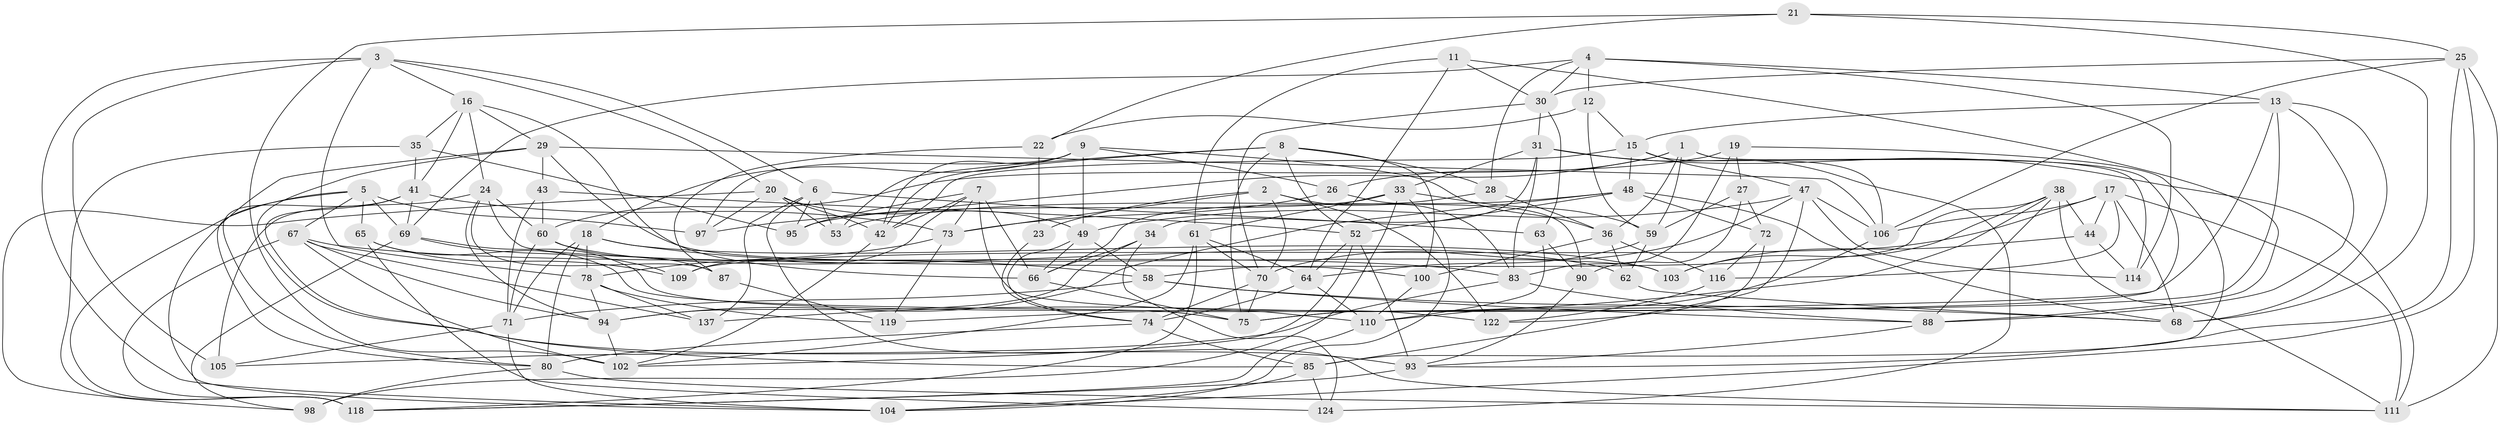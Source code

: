 // Generated by graph-tools (version 1.1) at 2025/52/02/27/25 19:52:30]
// undirected, 89 vertices, 233 edges
graph export_dot {
graph [start="1"]
  node [color=gray90,style=filled];
  1 [super="+40"];
  2 [super="+57"];
  3 [super="+96"];
  4 [super="+143"];
  5 [super="+10"];
  6 [super="+142"];
  7 [super="+55"];
  8 [super="+32"];
  9 [super="+14"];
  11;
  12;
  13 [super="+37"];
  15 [super="+82"];
  16 [super="+121"];
  17 [super="+76"];
  18 [super="+46"];
  19;
  20 [super="+117"];
  21;
  22;
  23;
  24 [super="+51"];
  25 [super="+56"];
  26;
  27;
  28;
  29 [super="+91"];
  30 [super="+45"];
  31 [super="+39"];
  33 [super="+107"];
  34;
  35;
  36 [super="+123"];
  38 [super="+139"];
  41 [super="+86"];
  42 [super="+133"];
  43;
  44;
  47 [super="+50"];
  48 [super="+130"];
  49 [super="+54"];
  52 [super="+131"];
  53;
  58 [super="+134"];
  59 [super="+84"];
  60 [super="+81"];
  61 [super="+79"];
  62;
  63;
  64 [super="+120"];
  65;
  66 [super="+89"];
  67 [super="+77"];
  68 [super="+144"];
  69 [super="+112"];
  70 [super="+127"];
  71 [super="+99"];
  72;
  73 [super="+101"];
  74 [super="+135"];
  75 [super="+92"];
  78 [super="+113"];
  80 [super="+128"];
  83 [super="+141"];
  85 [super="+140"];
  87;
  88 [super="+136"];
  90;
  93 [super="+115"];
  94 [super="+132"];
  95;
  97;
  98;
  100;
  102 [super="+108"];
  103;
  104 [super="+145"];
  105;
  106 [super="+126"];
  109;
  110 [super="+125"];
  111 [super="+138"];
  114;
  116;
  118 [super="+129"];
  119;
  122;
  124;
  137;
  1 -- 114;
  1 -- 26;
  1 -- 75;
  1 -- 97;
  1 -- 59;
  1 -- 36;
  2 -- 122;
  2 -- 23 [weight=2];
  2 -- 73;
  2 -- 83;
  2 -- 70;
  3 -- 6;
  3 -- 78;
  3 -- 105;
  3 -- 16;
  3 -- 20;
  3 -- 104;
  4 -- 69;
  4 -- 114;
  4 -- 28;
  4 -- 12;
  4 -- 30;
  4 -- 13;
  5 -- 80;
  5 -- 97;
  5 -- 118;
  5 -- 65;
  5 -- 67;
  5 -- 69;
  6 -- 95;
  6 -- 111;
  6 -- 137;
  6 -- 53;
  6 -- 63;
  7 -- 95;
  7 -- 66;
  7 -- 73;
  7 -- 42;
  7 -- 109;
  7 -- 110;
  8 -- 28;
  8 -- 53;
  8 -- 100;
  8 -- 52;
  8 -- 75;
  8 -- 42;
  9 -- 26;
  9 -- 18;
  9 -- 97;
  9 -- 42;
  9 -- 36;
  9 -- 49;
  11 -- 64;
  11 -- 61;
  11 -- 30;
  11 -- 88;
  12 -- 59;
  12 -- 22;
  12 -- 15;
  13 -- 68;
  13 -- 15;
  13 -- 75;
  13 -- 88;
  13 -- 119;
  15 -- 106;
  15 -- 48;
  15 -- 47;
  15 -- 42;
  16 -- 24;
  16 -- 41;
  16 -- 66;
  16 -- 35;
  16 -- 29;
  17 -- 68;
  17 -- 109;
  17 -- 111;
  17 -- 116;
  17 -- 44;
  17 -- 106;
  18 -- 78;
  18 -- 58;
  18 -- 80;
  18 -- 103;
  18 -- 71;
  19 -- 83;
  19 -- 27;
  19 -- 60;
  19 -- 85;
  20 -- 98;
  20 -- 42;
  20 -- 97;
  20 -- 53;
  20 -- 49;
  21 -- 22;
  21 -- 25;
  21 -- 102;
  21 -- 68;
  22 -- 87;
  22 -- 23;
  23 -- 74;
  24 -- 105;
  24 -- 100;
  24 -- 87;
  24 -- 60;
  24 -- 94;
  25 -- 106;
  25 -- 30;
  25 -- 111;
  25 -- 93;
  25 -- 104;
  26 -- 90;
  26 -- 73;
  27 -- 90;
  27 -- 72;
  27 -- 59;
  28 -- 66;
  28 -- 36;
  29 -- 43;
  29 -- 103;
  29 -- 93;
  29 -- 106;
  29 -- 104;
  30 -- 63;
  30 -- 70;
  30 -- 31;
  31 -- 111;
  31 -- 34;
  31 -- 124;
  31 -- 33;
  31 -- 83;
  33 -- 95;
  33 -- 98;
  33 -- 104;
  33 -- 59;
  33 -- 61;
  34 -- 124;
  34 -- 94;
  34 -- 66;
  35 -- 41;
  35 -- 95;
  35 -- 118;
  36 -- 100;
  36 -- 116;
  36 -- 62;
  38 -- 44;
  38 -- 137;
  38 -- 103;
  38 -- 58;
  38 -- 88;
  38 -- 111;
  41 -- 73;
  41 -- 69;
  41 -- 80;
  41 -- 85;
  42 -- 102;
  43 -- 52;
  43 -- 71;
  43 -- 60;
  44 -- 114;
  44 -- 103;
  47 -- 70;
  47 -- 49;
  47 -- 114;
  47 -- 85;
  47 -- 106;
  48 -- 72;
  48 -- 53;
  48 -- 52;
  48 -- 68;
  48 -- 94;
  49 -- 66;
  49 -- 58;
  49 -- 74;
  52 -- 102;
  52 -- 64;
  52 -- 93;
  58 -- 68;
  58 -- 71;
  58 -- 88;
  59 -- 62;
  59 -- 64;
  60 -- 87;
  60 -- 71;
  60 -- 62;
  61 -- 118;
  61 -- 64;
  61 -- 102;
  61 -- 70;
  62 -- 68;
  63 -- 90;
  63 -- 110;
  64 -- 74;
  64 -- 110;
  65 -- 124;
  65 -- 109;
  65 -- 75;
  66 -- 75;
  67 -- 137;
  67 -- 94;
  67 -- 83;
  67 -- 102;
  67 -- 118;
  69 -- 98;
  69 -- 122;
  69 -- 109;
  70 -- 75;
  70 -- 74;
  71 -- 105;
  71 -- 104;
  72 -- 122;
  72 -- 116;
  73 -- 119;
  73 -- 78;
  74 -- 80;
  74 -- 85;
  78 -- 137;
  78 -- 119;
  78 -- 94;
  80 -- 98;
  80 -- 111;
  83 -- 88;
  83 -- 105;
  85 -- 124;
  85 -- 104;
  87 -- 119;
  88 -- 93;
  90 -- 93;
  93 -- 118;
  94 -- 102;
  100 -- 110;
  106 -- 110;
  110 -- 118;
  116 -- 122;
}
